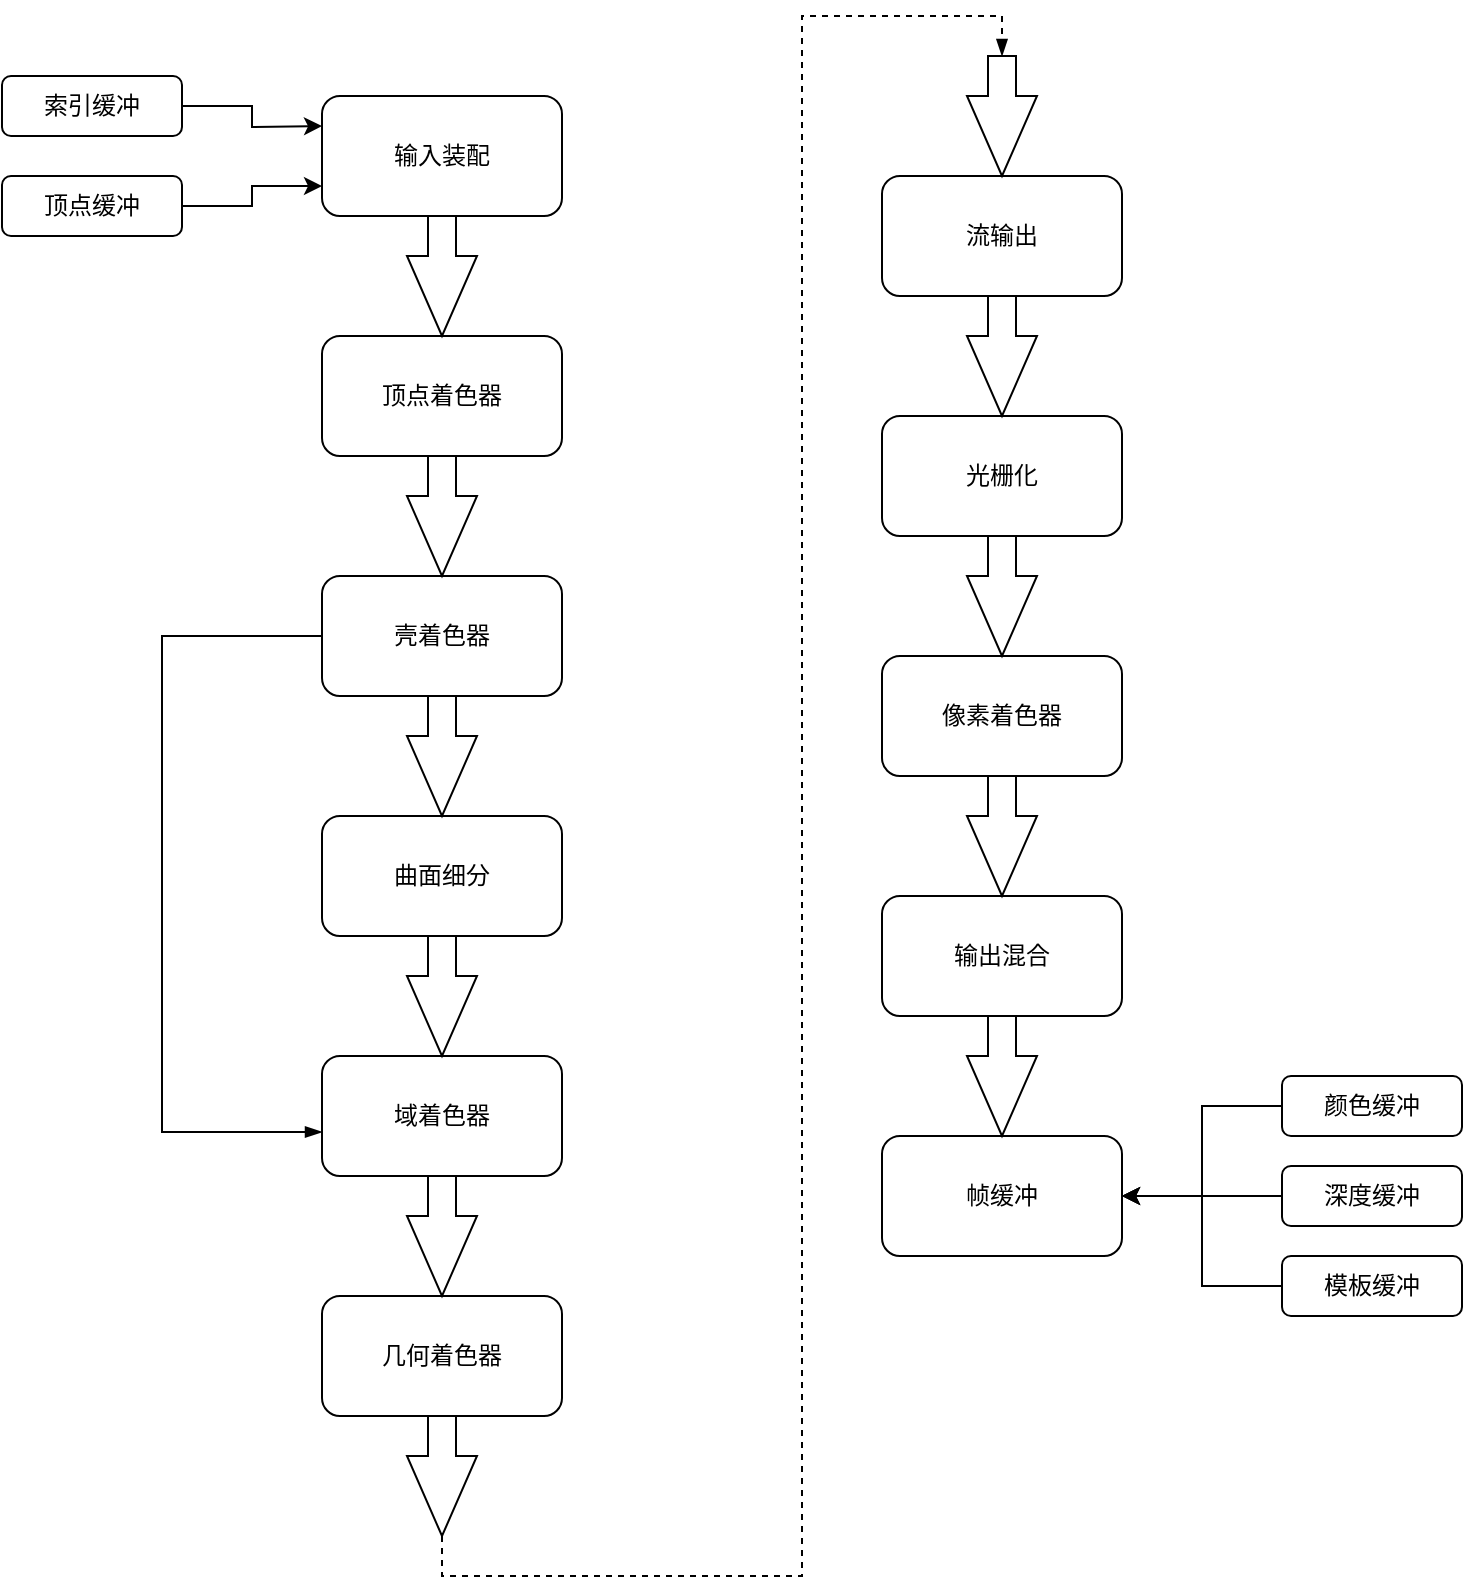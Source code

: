 <mxfile version="22.1.11" type="device">
  <diagram name="第 1 页" id="sWJ8H5_wiLqfrzY8cHus">
    <mxGraphModel dx="1098" dy="828" grid="1" gridSize="10" guides="1" tooltips="1" connect="1" arrows="1" fold="1" page="1" pageScale="1" pageWidth="827" pageHeight="1169" math="0" shadow="0">
      <root>
        <mxCell id="0" />
        <mxCell id="1" parent="0" />
        <mxCell id="k09RIAD4cNtnLnTwXeMQ-2" value="输入装配" style="rounded=1;whiteSpace=wrap;html=1;" vertex="1" parent="1">
          <mxGeometry x="160" y="160" width="120" height="60" as="geometry" />
        </mxCell>
        <mxCell id="k09RIAD4cNtnLnTwXeMQ-4" value="顶点着色器" style="rounded=1;whiteSpace=wrap;html=1;" vertex="1" parent="1">
          <mxGeometry x="160" y="280" width="120" height="60" as="geometry" />
        </mxCell>
        <mxCell id="k09RIAD4cNtnLnTwXeMQ-5" value="壳着色器" style="rounded=1;whiteSpace=wrap;html=1;" vertex="1" parent="1">
          <mxGeometry x="160" y="400" width="120" height="60" as="geometry" />
        </mxCell>
        <mxCell id="k09RIAD4cNtnLnTwXeMQ-7" value="曲面细分" style="rounded=1;whiteSpace=wrap;html=1;" vertex="1" parent="1">
          <mxGeometry x="160" y="520" width="120" height="60" as="geometry" />
        </mxCell>
        <mxCell id="k09RIAD4cNtnLnTwXeMQ-9" value="域着色器" style="rounded=1;whiteSpace=wrap;html=1;" vertex="1" parent="1">
          <mxGeometry x="160" y="640" width="120" height="60" as="geometry" />
        </mxCell>
        <mxCell id="k09RIAD4cNtnLnTwXeMQ-11" value="几何着色器" style="rounded=1;whiteSpace=wrap;html=1;" vertex="1" parent="1">
          <mxGeometry x="160" y="760" width="120" height="60" as="geometry" />
        </mxCell>
        <mxCell id="k09RIAD4cNtnLnTwXeMQ-12" value="流输出" style="rounded=1;whiteSpace=wrap;html=1;" vertex="1" parent="1">
          <mxGeometry x="440" y="200" width="120" height="60" as="geometry" />
        </mxCell>
        <mxCell id="k09RIAD4cNtnLnTwXeMQ-13" value="光栅化" style="rounded=1;whiteSpace=wrap;html=1;" vertex="1" parent="1">
          <mxGeometry x="440" y="320" width="120" height="60" as="geometry" />
        </mxCell>
        <mxCell id="k09RIAD4cNtnLnTwXeMQ-14" value="像素着色器" style="rounded=1;whiteSpace=wrap;html=1;" vertex="1" parent="1">
          <mxGeometry x="440" y="440" width="120" height="60" as="geometry" />
        </mxCell>
        <mxCell id="k09RIAD4cNtnLnTwXeMQ-15" value="输出混合" style="rounded=1;whiteSpace=wrap;html=1;" vertex="1" parent="1">
          <mxGeometry x="440" y="560" width="120" height="60" as="geometry" />
        </mxCell>
        <mxCell id="k09RIAD4cNtnLnTwXeMQ-16" value="帧缓冲" style="rounded=1;whiteSpace=wrap;html=1;" vertex="1" parent="1">
          <mxGeometry x="440" y="680" width="120" height="60" as="geometry" />
        </mxCell>
        <mxCell id="k09RIAD4cNtnLnTwXeMQ-17" style="rounded=0;orthogonalLoop=1;jettySize=auto;html=1;" edge="1" parent="1" source="k09RIAD4cNtnLnTwXeMQ-18" target="k09RIAD4cNtnLnTwXeMQ-16">
          <mxGeometry relative="1" as="geometry" />
        </mxCell>
        <mxCell id="k09RIAD4cNtnLnTwXeMQ-18" value="深度缓冲" style="rounded=1;whiteSpace=wrap;html=1;" vertex="1" parent="1">
          <mxGeometry x="640" y="695" width="90" height="30" as="geometry" />
        </mxCell>
        <mxCell id="k09RIAD4cNtnLnTwXeMQ-19" style="edgeStyle=orthogonalEdgeStyle;rounded=0;orthogonalLoop=1;jettySize=auto;html=1;" edge="1" parent="1" source="k09RIAD4cNtnLnTwXeMQ-20" target="k09RIAD4cNtnLnTwXeMQ-16">
          <mxGeometry relative="1" as="geometry" />
        </mxCell>
        <mxCell id="k09RIAD4cNtnLnTwXeMQ-20" value="颜色缓冲" style="rounded=1;whiteSpace=wrap;html=1;" vertex="1" parent="1">
          <mxGeometry x="640" y="650" width="90" height="30" as="geometry" />
        </mxCell>
        <mxCell id="k09RIAD4cNtnLnTwXeMQ-21" style="edgeStyle=orthogonalEdgeStyle;rounded=0;orthogonalLoop=1;jettySize=auto;html=1;" edge="1" parent="1" source="k09RIAD4cNtnLnTwXeMQ-22" target="k09RIAD4cNtnLnTwXeMQ-16">
          <mxGeometry relative="1" as="geometry" />
        </mxCell>
        <mxCell id="k09RIAD4cNtnLnTwXeMQ-22" value="模板缓冲" style="rounded=1;whiteSpace=wrap;html=1;" vertex="1" parent="1">
          <mxGeometry x="640" y="740" width="90" height="30" as="geometry" />
        </mxCell>
        <mxCell id="k09RIAD4cNtnLnTwXeMQ-23" style="edgeStyle=orthogonalEdgeStyle;rounded=0;orthogonalLoop=1;jettySize=auto;html=1;" edge="1" parent="1" source="k09RIAD4cNtnLnTwXeMQ-24">
          <mxGeometry relative="1" as="geometry">
            <mxPoint x="160" y="175" as="targetPoint" />
          </mxGeometry>
        </mxCell>
        <mxCell id="k09RIAD4cNtnLnTwXeMQ-24" value="索引缓冲" style="rounded=1;whiteSpace=wrap;html=1;" vertex="1" parent="1">
          <mxGeometry y="150" width="90" height="30" as="geometry" />
        </mxCell>
        <mxCell id="k09RIAD4cNtnLnTwXeMQ-25" style="edgeStyle=orthogonalEdgeStyle;rounded=0;orthogonalLoop=1;jettySize=auto;html=1;entryX=0;entryY=0.75;entryDx=0;entryDy=0;" edge="1" parent="1" source="k09RIAD4cNtnLnTwXeMQ-26" target="k09RIAD4cNtnLnTwXeMQ-2">
          <mxGeometry relative="1" as="geometry" />
        </mxCell>
        <mxCell id="k09RIAD4cNtnLnTwXeMQ-26" value="顶点缓冲" style="rounded=1;whiteSpace=wrap;html=1;" vertex="1" parent="1">
          <mxGeometry y="200" width="90" height="30" as="geometry" />
        </mxCell>
        <mxCell id="k09RIAD4cNtnLnTwXeMQ-27" value="" style="html=1;shadow=0;dashed=0;align=center;verticalAlign=middle;shape=mxgraph.arrows2.arrow;dy=0.6;dx=40;direction=south;notch=0;" vertex="1" parent="1">
          <mxGeometry x="202.5" y="220" width="35" height="60" as="geometry" />
        </mxCell>
        <mxCell id="k09RIAD4cNtnLnTwXeMQ-28" value="" style="html=1;shadow=0;dashed=0;align=center;verticalAlign=middle;shape=mxgraph.arrows2.arrow;dy=0.6;dx=40;direction=south;notch=0;" vertex="1" parent="1">
          <mxGeometry x="202.5" y="340" width="35" height="60" as="geometry" />
        </mxCell>
        <mxCell id="k09RIAD4cNtnLnTwXeMQ-29" value="" style="html=1;shadow=0;dashed=0;align=center;verticalAlign=middle;shape=mxgraph.arrows2.arrow;dy=0.6;dx=40;direction=south;notch=0;" vertex="1" parent="1">
          <mxGeometry x="202.5" y="460" width="35" height="60" as="geometry" />
        </mxCell>
        <mxCell id="k09RIAD4cNtnLnTwXeMQ-30" value="" style="html=1;shadow=0;dashed=0;align=center;verticalAlign=middle;shape=mxgraph.arrows2.arrow;dy=0.6;dx=40;direction=south;notch=0;" vertex="1" parent="1">
          <mxGeometry x="202.5" y="580" width="35" height="60" as="geometry" />
        </mxCell>
        <mxCell id="k09RIAD4cNtnLnTwXeMQ-31" value="" style="html=1;shadow=0;dashed=0;align=center;verticalAlign=middle;shape=mxgraph.arrows2.arrow;dy=0.6;dx=40;direction=south;notch=0;" vertex="1" parent="1">
          <mxGeometry x="202.5" y="700" width="35" height="60" as="geometry" />
        </mxCell>
        <mxCell id="k09RIAD4cNtnLnTwXeMQ-32" value="" style="html=1;shadow=0;dashed=0;align=center;verticalAlign=middle;shape=mxgraph.arrows2.arrow;dy=0.6;dx=40;direction=south;notch=0;" vertex="1" parent="1">
          <mxGeometry x="482.5" y="260" width="35" height="60" as="geometry" />
        </mxCell>
        <mxCell id="k09RIAD4cNtnLnTwXeMQ-33" value="" style="html=1;shadow=0;dashed=0;align=center;verticalAlign=middle;shape=mxgraph.arrows2.arrow;dy=0.6;dx=40;direction=south;notch=0;" vertex="1" parent="1">
          <mxGeometry x="482.5" y="380" width="35" height="60" as="geometry" />
        </mxCell>
        <mxCell id="k09RIAD4cNtnLnTwXeMQ-34" value="" style="html=1;shadow=0;dashed=0;align=center;verticalAlign=middle;shape=mxgraph.arrows2.arrow;dy=0.6;dx=40;direction=south;notch=0;" vertex="1" parent="1">
          <mxGeometry x="482.5" y="500" width="35" height="60" as="geometry" />
        </mxCell>
        <mxCell id="k09RIAD4cNtnLnTwXeMQ-35" value="" style="html=1;shadow=0;dashed=0;align=center;verticalAlign=middle;shape=mxgraph.arrows2.arrow;dy=0.6;dx=40;direction=south;notch=0;" vertex="1" parent="1">
          <mxGeometry x="482.5" y="620" width="35" height="60" as="geometry" />
        </mxCell>
        <mxCell id="k09RIAD4cNtnLnTwXeMQ-36" style="edgeStyle=orthogonalEdgeStyle;rounded=0;orthogonalLoop=1;jettySize=auto;html=1;exitX=1;exitY=0.5;exitDx=0;exitDy=0;exitPerimeter=0;entryX=0;entryY=0.5;entryDx=0;entryDy=0;entryPerimeter=0;dashed=1;endArrow=blockThin;endFill=1;" edge="1" parent="1" source="k09RIAD4cNtnLnTwXeMQ-37" target="k09RIAD4cNtnLnTwXeMQ-38">
          <mxGeometry relative="1" as="geometry">
            <mxPoint x="400" y="120" as="targetPoint" />
            <Array as="points">
              <mxPoint x="220" y="900" />
              <mxPoint x="400" y="900" />
              <mxPoint x="400" y="120" />
              <mxPoint x="500" y="120" />
            </Array>
          </mxGeometry>
        </mxCell>
        <mxCell id="k09RIAD4cNtnLnTwXeMQ-37" value="" style="html=1;shadow=0;dashed=0;align=center;verticalAlign=middle;shape=mxgraph.arrows2.arrow;dy=0.6;dx=40;direction=south;notch=0;" vertex="1" parent="1">
          <mxGeometry x="202.5" y="820" width="35" height="60" as="geometry" />
        </mxCell>
        <mxCell id="k09RIAD4cNtnLnTwXeMQ-38" value="" style="html=1;shadow=0;dashed=0;align=center;verticalAlign=middle;shape=mxgraph.arrows2.arrow;dy=0.6;dx=40;direction=south;notch=0;" vertex="1" parent="1">
          <mxGeometry x="482.5" y="140" width="35" height="60" as="geometry" />
        </mxCell>
        <mxCell id="k09RIAD4cNtnLnTwXeMQ-40" style="edgeStyle=orthogonalEdgeStyle;rounded=0;orthogonalLoop=1;jettySize=auto;html=1;entryX=0;entryY=0.633;entryDx=0;entryDy=0;entryPerimeter=0;endArrow=blockThin;endFill=1;" edge="1" parent="1" source="k09RIAD4cNtnLnTwXeMQ-5" target="k09RIAD4cNtnLnTwXeMQ-9">
          <mxGeometry relative="1" as="geometry">
            <Array as="points">
              <mxPoint x="80" y="430" />
              <mxPoint x="80" y="678" />
            </Array>
          </mxGeometry>
        </mxCell>
      </root>
    </mxGraphModel>
  </diagram>
</mxfile>

